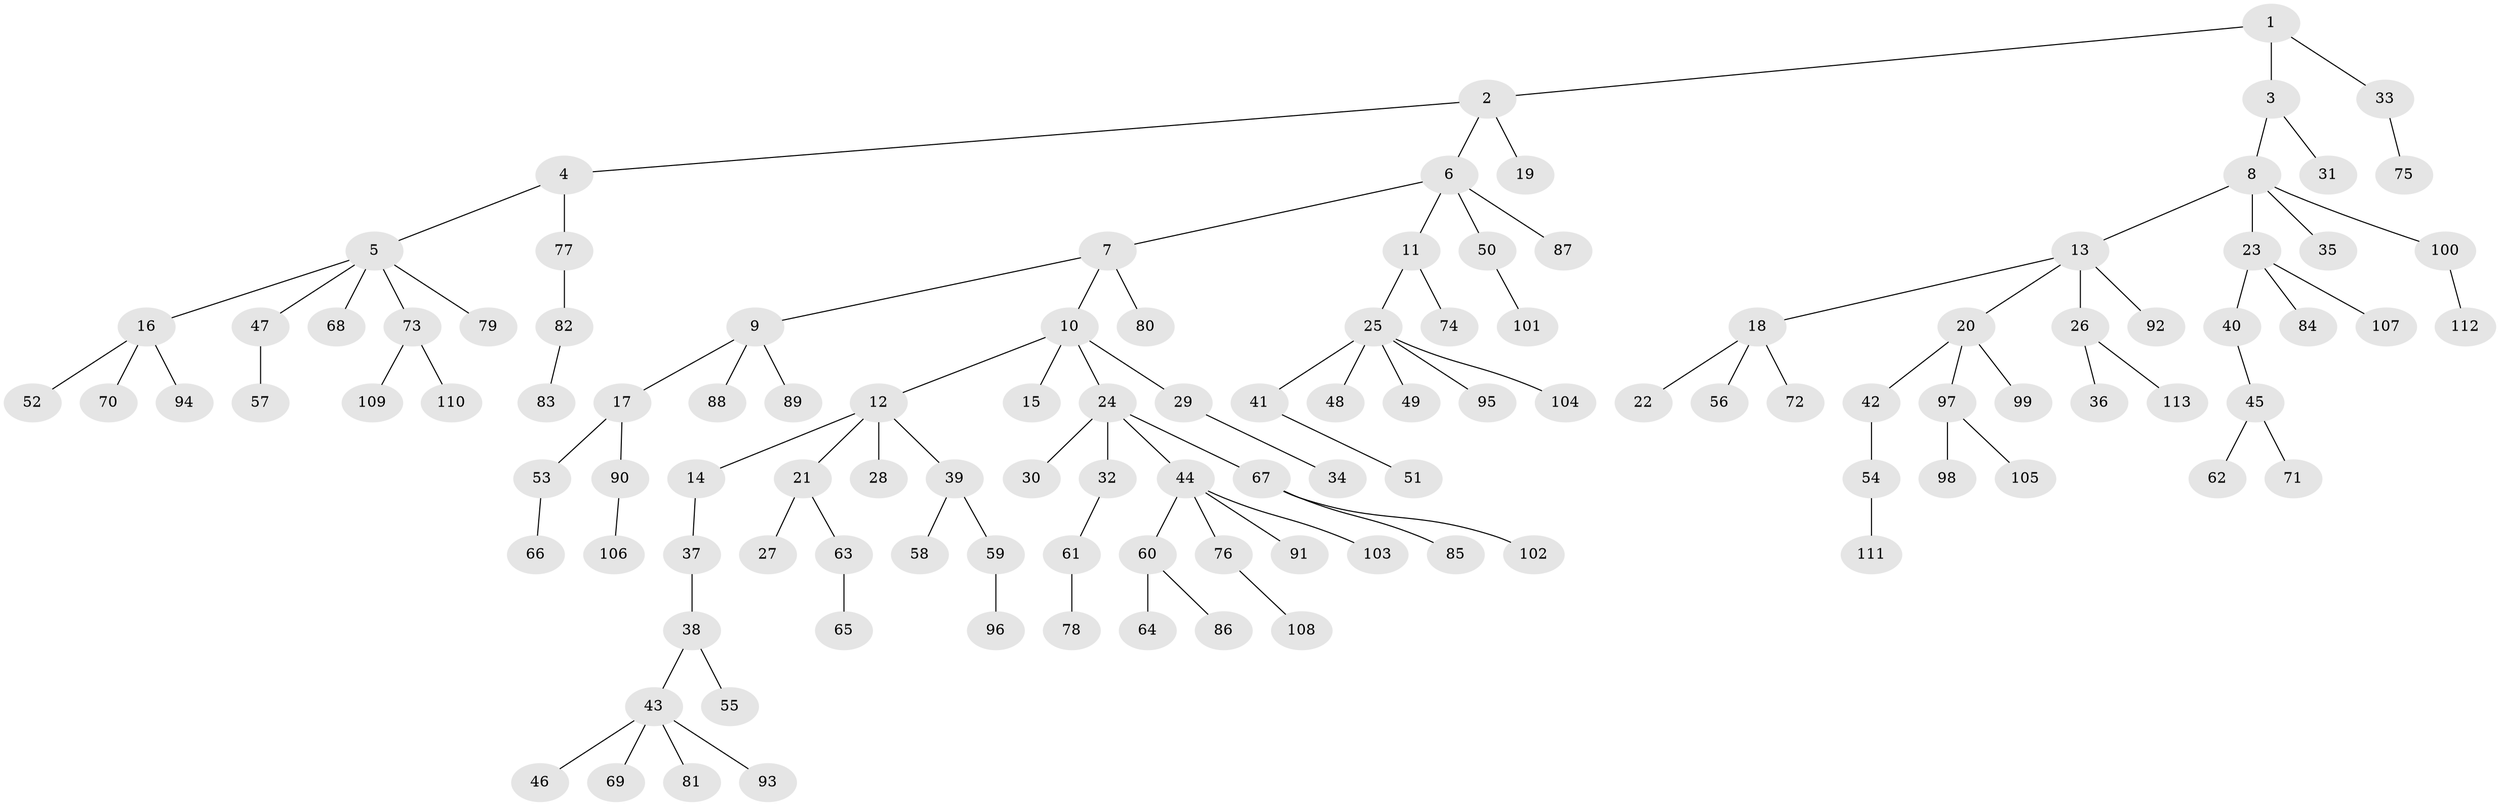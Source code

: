 // coarse degree distribution, {3: 0.15, 4: 0.1, 1: 0.5, 2: 0.2125, 5: 0.025, 6: 0.0125}
// Generated by graph-tools (version 1.1) at 2025/37/03/04/25 23:37:16]
// undirected, 113 vertices, 112 edges
graph export_dot {
  node [color=gray90,style=filled];
  1;
  2;
  3;
  4;
  5;
  6;
  7;
  8;
  9;
  10;
  11;
  12;
  13;
  14;
  15;
  16;
  17;
  18;
  19;
  20;
  21;
  22;
  23;
  24;
  25;
  26;
  27;
  28;
  29;
  30;
  31;
  32;
  33;
  34;
  35;
  36;
  37;
  38;
  39;
  40;
  41;
  42;
  43;
  44;
  45;
  46;
  47;
  48;
  49;
  50;
  51;
  52;
  53;
  54;
  55;
  56;
  57;
  58;
  59;
  60;
  61;
  62;
  63;
  64;
  65;
  66;
  67;
  68;
  69;
  70;
  71;
  72;
  73;
  74;
  75;
  76;
  77;
  78;
  79;
  80;
  81;
  82;
  83;
  84;
  85;
  86;
  87;
  88;
  89;
  90;
  91;
  92;
  93;
  94;
  95;
  96;
  97;
  98;
  99;
  100;
  101;
  102;
  103;
  104;
  105;
  106;
  107;
  108;
  109;
  110;
  111;
  112;
  113;
  1 -- 2;
  1 -- 3;
  1 -- 33;
  2 -- 4;
  2 -- 6;
  2 -- 19;
  3 -- 8;
  3 -- 31;
  4 -- 5;
  4 -- 77;
  5 -- 16;
  5 -- 47;
  5 -- 68;
  5 -- 73;
  5 -- 79;
  6 -- 7;
  6 -- 11;
  6 -- 50;
  6 -- 87;
  7 -- 9;
  7 -- 10;
  7 -- 80;
  8 -- 13;
  8 -- 23;
  8 -- 35;
  8 -- 100;
  9 -- 17;
  9 -- 88;
  9 -- 89;
  10 -- 12;
  10 -- 15;
  10 -- 24;
  10 -- 29;
  11 -- 25;
  11 -- 74;
  12 -- 14;
  12 -- 21;
  12 -- 28;
  12 -- 39;
  13 -- 18;
  13 -- 20;
  13 -- 26;
  13 -- 92;
  14 -- 37;
  16 -- 52;
  16 -- 70;
  16 -- 94;
  17 -- 53;
  17 -- 90;
  18 -- 22;
  18 -- 56;
  18 -- 72;
  20 -- 42;
  20 -- 97;
  20 -- 99;
  21 -- 27;
  21 -- 63;
  23 -- 40;
  23 -- 84;
  23 -- 107;
  24 -- 30;
  24 -- 32;
  24 -- 44;
  24 -- 67;
  25 -- 41;
  25 -- 48;
  25 -- 49;
  25 -- 95;
  25 -- 104;
  26 -- 36;
  26 -- 113;
  29 -- 34;
  32 -- 61;
  33 -- 75;
  37 -- 38;
  38 -- 43;
  38 -- 55;
  39 -- 58;
  39 -- 59;
  40 -- 45;
  41 -- 51;
  42 -- 54;
  43 -- 46;
  43 -- 69;
  43 -- 81;
  43 -- 93;
  44 -- 60;
  44 -- 76;
  44 -- 91;
  44 -- 103;
  45 -- 62;
  45 -- 71;
  47 -- 57;
  50 -- 101;
  53 -- 66;
  54 -- 111;
  59 -- 96;
  60 -- 64;
  60 -- 86;
  61 -- 78;
  63 -- 65;
  67 -- 85;
  67 -- 102;
  73 -- 109;
  73 -- 110;
  76 -- 108;
  77 -- 82;
  82 -- 83;
  90 -- 106;
  97 -- 98;
  97 -- 105;
  100 -- 112;
}
